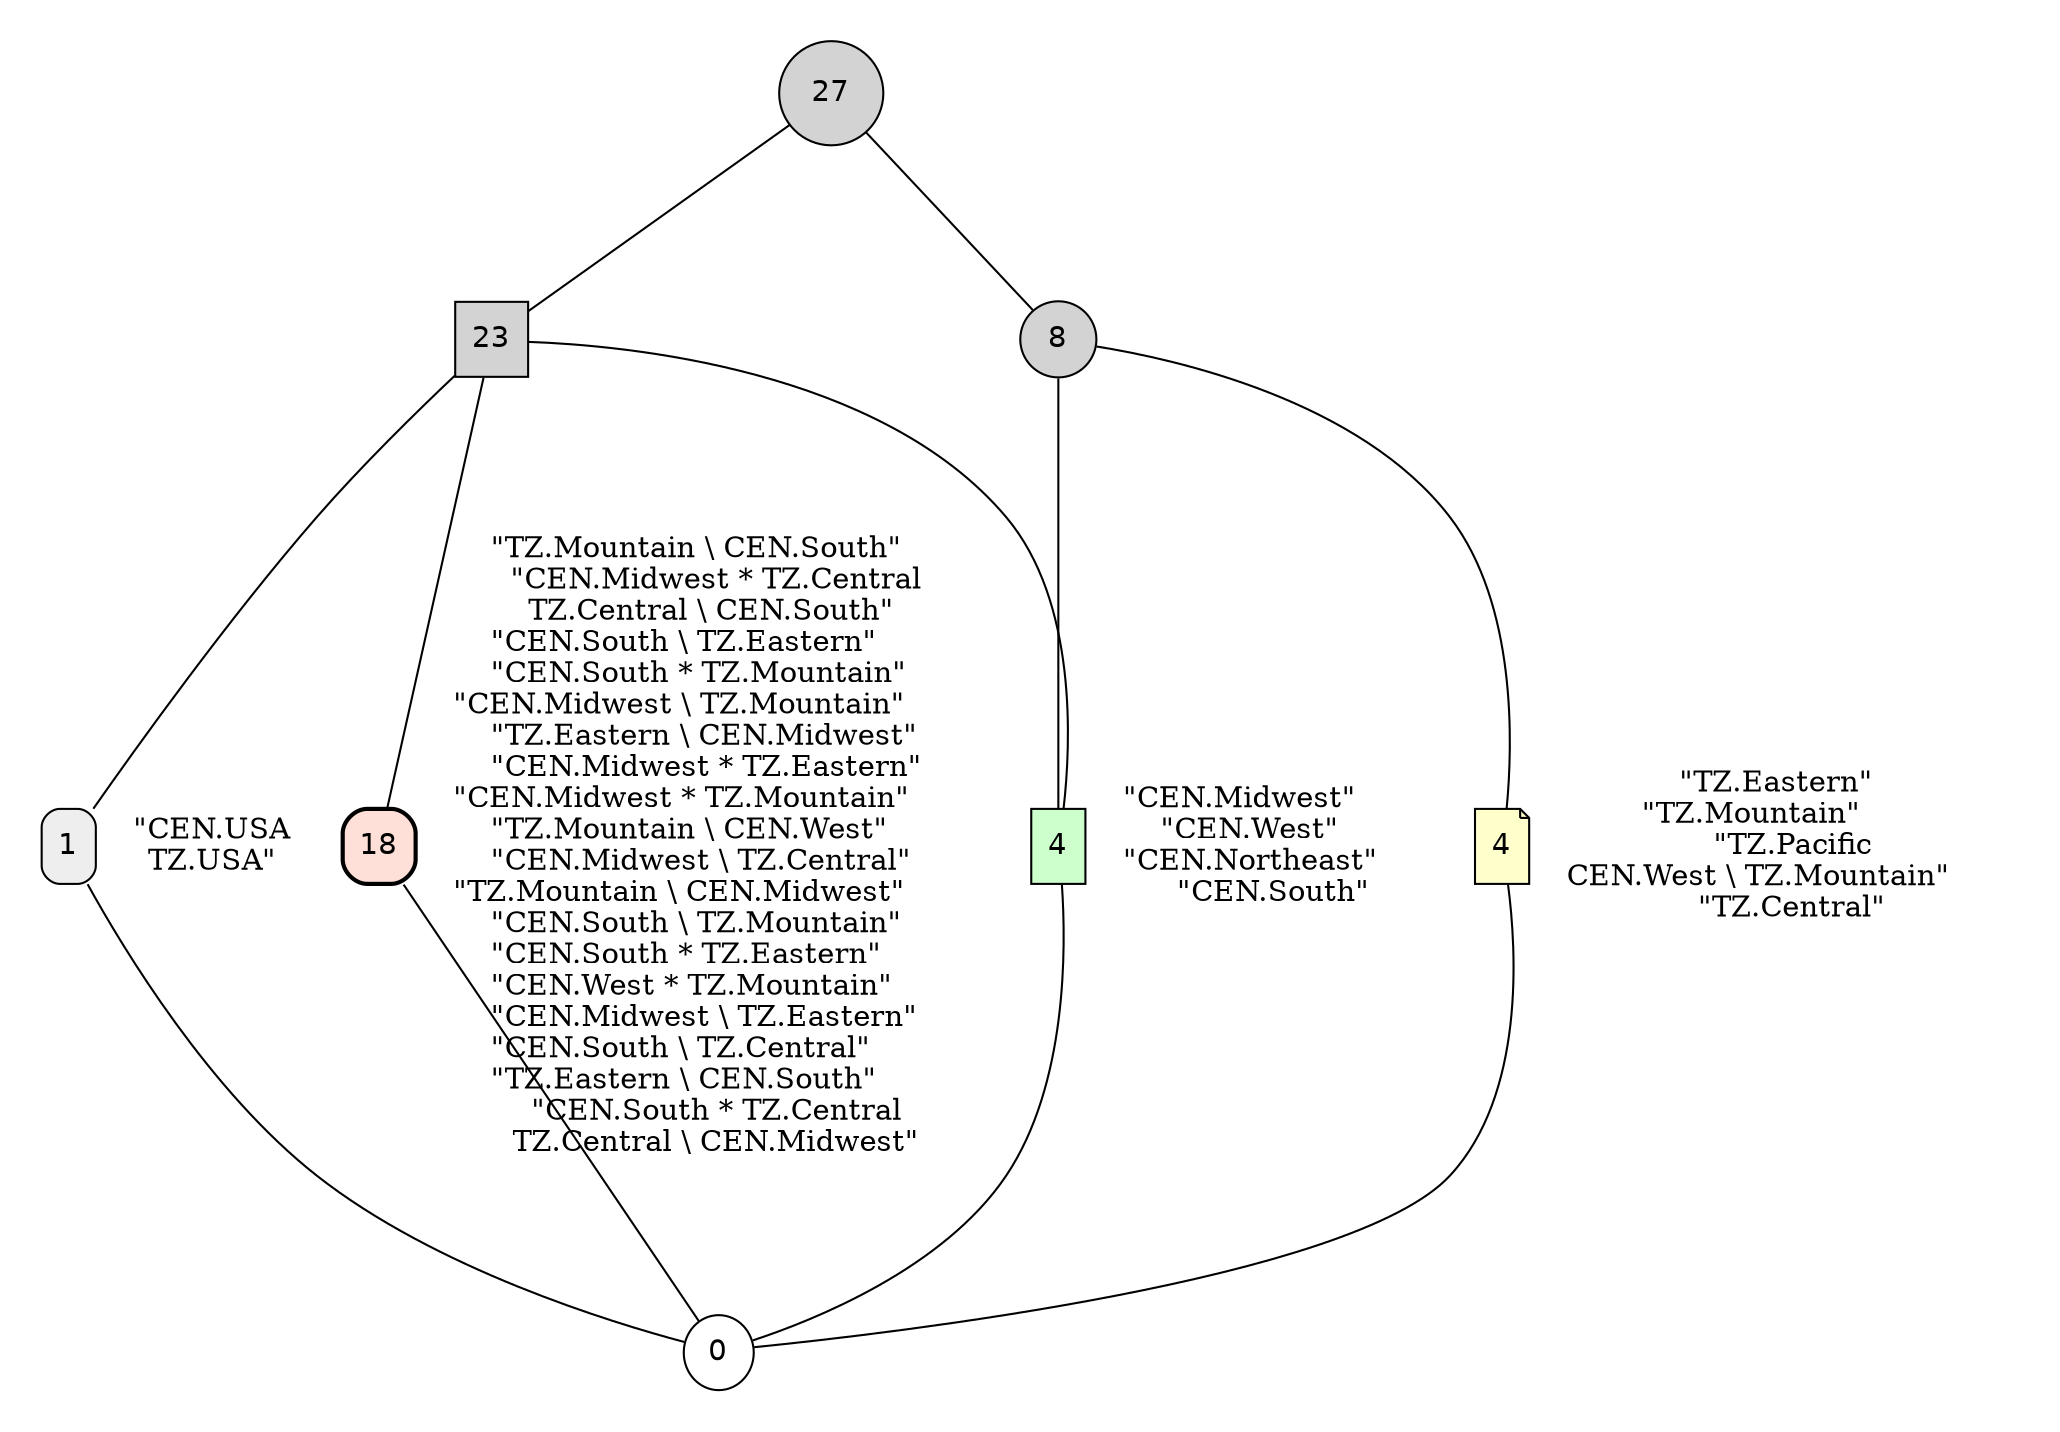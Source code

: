 // <Lattice object of 4 atoms 8 concepts 2 coatoms at 0x10e676668>
digraph Lattice {
	node [label="" shape=circle style=filled width=.25]
	edge [dir=none labeldistance=1.5 minlen=2]
	subgraph cluster_0 {
		color=transparent
		c0 [fillcolor="" fontname=helvetica label=0 shape="" style=""]
	}
	subgraph cluster_1 {
		color=transparent
		c1 [fillcolor="#EEEEEE" fontname=helvetica label=1 shape=box style="filled,rounded"]
	}
	c1 -> c1 [label="\"CEN.USA\nTZ.USA\"" color=transparent labelangle=270]
	c1 -> c0
	subgraph cluster_2 {
		color=transparent
		c2 [fillcolor="#CCFFCC" fontname=helvetica label=4 shape=box style=filled]
	}
	c2 -> c2 [label="\"CEN.Midwest\"	
\"CEN.West\"	
\"CEN.Northeast\"	
\"CEN.South\"" color=transparent labelangle=270]
	c2 -> c0
	subgraph cluster_3 {
		color=transparent
		c3 [fillcolor="#FFFFCC" fontname=helvetica label=4 shape=note style=filled]
	}
	c3 -> c3 [label="\"TZ.Eastern\"	
\"TZ.Mountain\"	
\"TZ.Pacific\nCEN.West \\ TZ.Mountain\"	
\"TZ.Central\"" color=transparent labelangle=270]
	c3 -> c0
	subgraph cluster_4 {
		color=transparent
		c4 [fontname=helvetica label=8 style=filled]
	}
	c4 -> c2
	c4 -> c3
	subgraph cluster_5 {
		color=transparent
		c5 [fillcolor="#FFE0D8" fontname=helvetica label=18 shape=box style="filled,rounded,bold"]
	}
	c5 -> c5 [label="\"TZ.Mountain \\ CEN.South\"	
\"CEN.Midwest * TZ.Central\nTZ.Central \\ CEN.South\"	
\"CEN.South \\ TZ.Eastern\"	
\"CEN.South * TZ.Mountain\"	
\"CEN.Midwest \\ TZ.Mountain\"	
\"TZ.Eastern \\ CEN.Midwest\"	
\"CEN.Midwest * TZ.Eastern\"	
\"CEN.Midwest * TZ.Mountain\"	
\"TZ.Mountain \\ CEN.West\"	
\"CEN.Midwest \\ TZ.Central\"	
\"TZ.Mountain \\ CEN.Midwest\"	
\"CEN.South \\ TZ.Mountain\"	
\"CEN.South * TZ.Eastern\"	
\"CEN.West * TZ.Mountain\"	
\"CEN.Midwest \\ TZ.Eastern\"	
\"CEN.South \\ TZ.Central\"	
\"TZ.Eastern \\ CEN.South\"	
\"CEN.South * TZ.Central\nTZ.Central \\ CEN.Midwest\"" color=transparent labelangle=270]
	c5 -> c0
	subgraph cluster_6 {
		color=transparent
		c6 [fontname=helvetica label=23 shape=box]
	}
	c6 -> c1
	c6 -> c2
	c6 -> c5
	subgraph cluster_7 {
		color=transparent
		c7 [fontname=helvetica label=27]
	}
	c7 -> c4
	c7 -> c6
}
